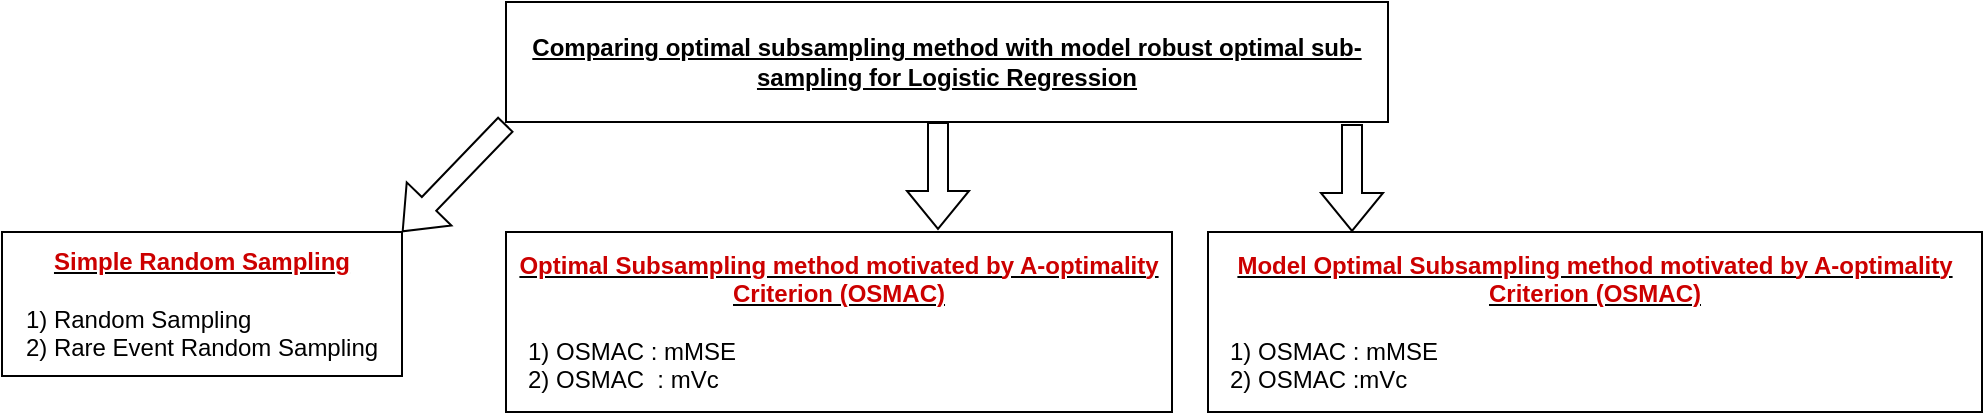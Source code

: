 <mxfile version="16.1.2" type="device"><diagram id="JbnJ6Xl9RPzDaS_A_YJM" name="Page-1"><mxGraphModel dx="1422" dy="694" grid="1" gridSize="9" guides="1" tooltips="1" connect="1" arrows="1" fold="1" page="1" pageScale="1" pageWidth="1100" pageHeight="850" math="0" shadow="0"><root><mxCell id="0"/><mxCell id="1" parent="0"/><mxCell id="grzmtZMT1teoKbauuGFN-1" value="&lt;div&gt;&lt;span&gt;&lt;u&gt;&lt;b&gt;&lt;font color=&quot;#cc0000&quot;&gt;Simple Random Sampling&lt;/font&gt;&lt;/b&gt;&lt;/u&gt;&lt;/span&gt;&lt;/div&gt;&lt;div&gt;&lt;span&gt;&lt;br&gt;&lt;/span&gt;&lt;/div&gt;&lt;div style=&quot;text-align: left&quot;&gt;&lt;span&gt;1) Random Sampling&lt;/span&gt;&lt;/div&gt;&lt;div style=&quot;text-align: left&quot;&gt;&lt;span&gt;2) Rare Event Random Sampling&lt;/span&gt;&lt;/div&gt;" style="rounded=0;whiteSpace=wrap;html=1;align=center;" parent="1" vertex="1"><mxGeometry x="36" y="135" width="200" height="72" as="geometry"/></mxCell><mxCell id="grzmtZMT1teoKbauuGFN-2" value="&lt;b&gt;&lt;u&gt;&lt;font color=&quot;#cc0000&quot;&gt;Optimal Subsampling method motivated by A-optimality Criterion (OSMAC)&lt;/font&gt;&lt;br&gt;&lt;/u&gt;&lt;/b&gt;&lt;br&gt;&lt;div style=&quot;text-align: justify&quot;&gt;&lt;span&gt;&amp;nbsp; &amp;nbsp;1) OSMAC : mMSE&lt;/span&gt;&lt;/div&gt;&lt;div style=&quot;text-align: justify&quot;&gt;&lt;span&gt;&amp;nbsp; &amp;nbsp;2) OSMAC&amp;nbsp; : mVc&lt;/span&gt;&lt;/div&gt;" style="rounded=0;whiteSpace=wrap;html=1;" parent="1" vertex="1"><mxGeometry x="288" y="135" width="333" height="90" as="geometry"/></mxCell><mxCell id="grzmtZMT1teoKbauuGFN-12" value="Comparing optimal subsampling method with model robust optimal sub-sampling for Logistic Regression" style="rounded=0;whiteSpace=wrap;html=1;fontStyle=5" parent="1" vertex="1"><mxGeometry x="288" y="20" width="441" height="60" as="geometry"/></mxCell><mxCell id="IzJ_pynHt_yujjXQePBs-1" value="&lt;b&gt;&lt;u&gt;&lt;font color=&quot;#cc0000&quot;&gt;Model Optimal Subsampling method motivated by A-optimality Criterion (OSMAC)&lt;/font&gt;&lt;br&gt;&lt;/u&gt;&lt;/b&gt;&lt;br&gt;&lt;div style=&quot;text-align: justify&quot;&gt;&lt;span&gt;&amp;nbsp; &amp;nbsp;1) OSMAC : mMSE&lt;/span&gt;&lt;/div&gt;&lt;div style=&quot;text-align: justify&quot;&gt;&lt;span&gt;&amp;nbsp; &amp;nbsp;2) OSMAC :mVc&lt;/span&gt;&lt;/div&gt;" style="rounded=0;whiteSpace=wrap;html=1;" vertex="1" parent="1"><mxGeometry x="639" y="135" width="387" height="90" as="geometry"/></mxCell><mxCell id="IzJ_pynHt_yujjXQePBs-2" value="" style="shape=flexArrow;endArrow=classic;html=1;rounded=0;fontFamily=Verdana;fontSize=13;fontColor=#0000FF;" edge="1" parent="1"><mxGeometry width="50" height="50" relative="1" as="geometry"><mxPoint x="504" y="80" as="sourcePoint"/><mxPoint x="504" y="134" as="targetPoint"/></mxGeometry></mxCell><mxCell id="IzJ_pynHt_yujjXQePBs-3" value="" style="shape=flexArrow;endArrow=classic;html=1;rounded=0;fontFamily=Verdana;fontSize=13;fontColor=#0000FF;" edge="1" parent="1"><mxGeometry width="50" height="50" relative="1" as="geometry"><mxPoint x="711" y="81" as="sourcePoint"/><mxPoint x="711" y="135" as="targetPoint"/></mxGeometry></mxCell><mxCell id="IzJ_pynHt_yujjXQePBs-4" value="" style="shape=flexArrow;endArrow=classic;html=1;rounded=0;fontFamily=Verdana;fontSize=13;fontColor=#0000FF;" edge="1" parent="1"><mxGeometry width="50" height="50" relative="1" as="geometry"><mxPoint x="288" y="81" as="sourcePoint"/><mxPoint x="236" y="135" as="targetPoint"/></mxGeometry></mxCell></root></mxGraphModel></diagram></mxfile>